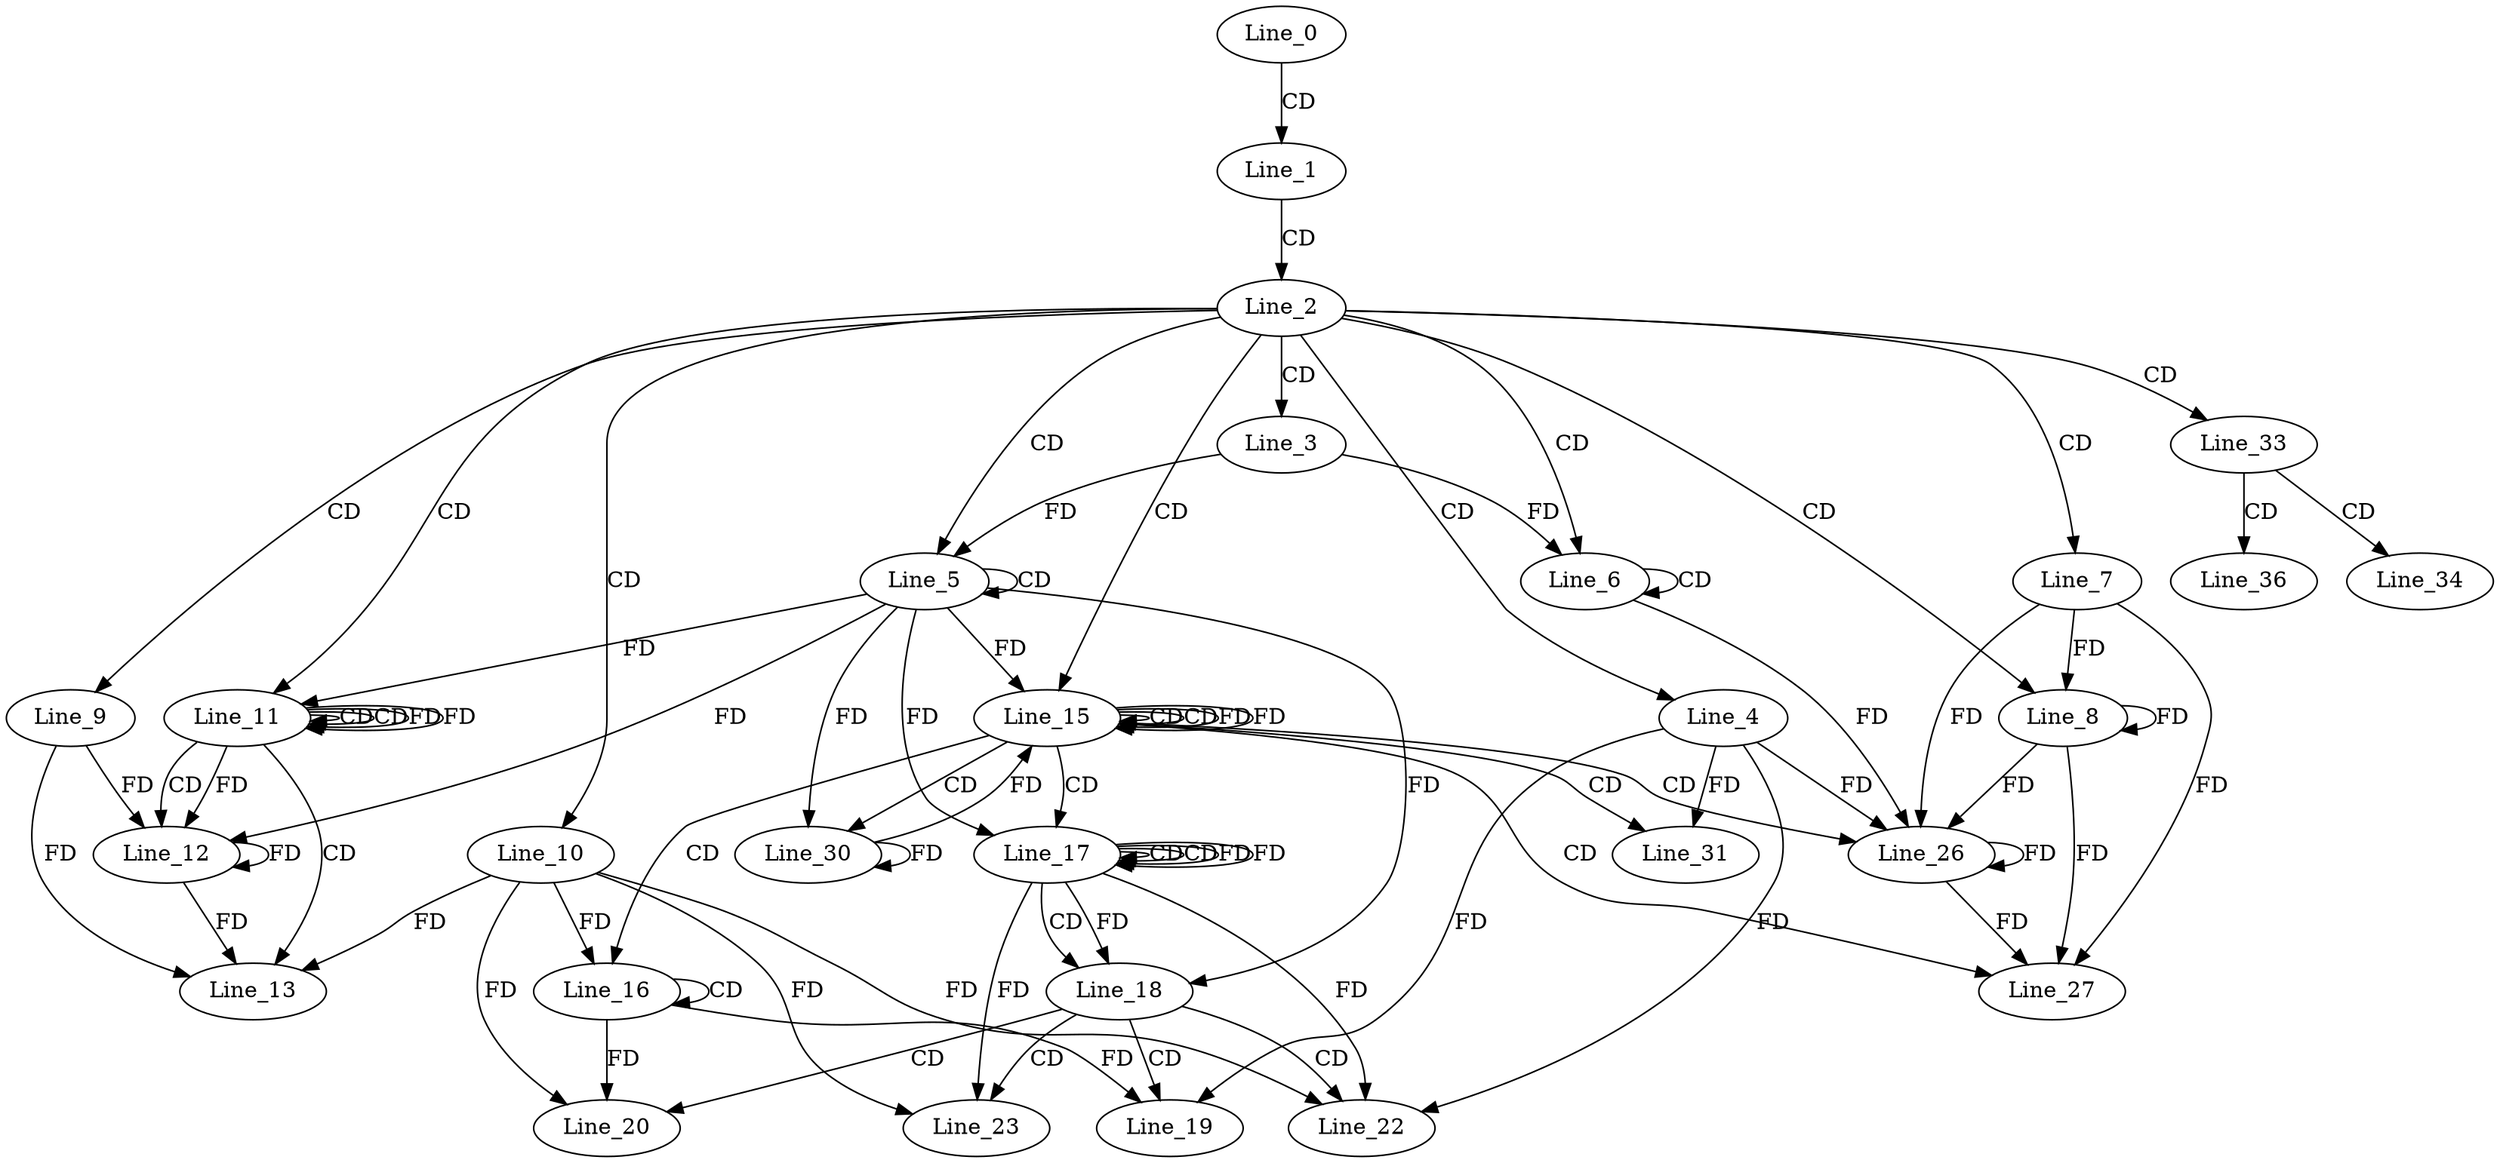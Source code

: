 digraph G {
  Line_0;
  Line_1;
  Line_2;
  Line_3;
  Line_4;
  Line_5;
  Line_5;
  Line_6;
  Line_6;
  Line_7;
  Line_8;
  Line_8;
  Line_9;
  Line_10;
  Line_11;
  Line_11;
  Line_11;
  Line_11;
  Line_12;
  Line_12;
  Line_13;
  Line_13;
  Line_15;
  Line_15;
  Line_15;
  Line_15;
  Line_16;
  Line_16;
  Line_17;
  Line_17;
  Line_17;
  Line_17;
  Line_18;
  Line_18;
  Line_19;
  Line_20;
  Line_22;
  Line_22;
  Line_23;
  Line_23;
  Line_26;
  Line_26;
  Line_27;
  Line_30;
  Line_31;
  Line_31;
  Line_33;
  Line_34;
  Line_36;
  Line_0 -> Line_1 [ label="CD" ];
  Line_1 -> Line_2 [ label="CD" ];
  Line_2 -> Line_3 [ label="CD" ];
  Line_2 -> Line_4 [ label="CD" ];
  Line_2 -> Line_5 [ label="CD" ];
  Line_5 -> Line_5 [ label="CD" ];
  Line_3 -> Line_5 [ label="FD" ];
  Line_2 -> Line_6 [ label="CD" ];
  Line_6 -> Line_6 [ label="CD" ];
  Line_3 -> Line_6 [ label="FD" ];
  Line_2 -> Line_7 [ label="CD" ];
  Line_2 -> Line_8 [ label="CD" ];
  Line_7 -> Line_8 [ label="FD" ];
  Line_8 -> Line_8 [ label="FD" ];
  Line_2 -> Line_9 [ label="CD" ];
  Line_2 -> Line_10 [ label="CD" ];
  Line_2 -> Line_11 [ label="CD" ];
  Line_11 -> Line_11 [ label="CD" ];
  Line_11 -> Line_11 [ label="CD" ];
  Line_5 -> Line_11 [ label="FD" ];
  Line_11 -> Line_11 [ label="FD" ];
  Line_11 -> Line_12 [ label="CD" ];
  Line_12 -> Line_12 [ label="FD" ];
  Line_9 -> Line_12 [ label="FD" ];
  Line_5 -> Line_12 [ label="FD" ];
  Line_11 -> Line_12 [ label="FD" ];
  Line_11 -> Line_13 [ label="CD" ];
  Line_10 -> Line_13 [ label="FD" ];
  Line_12 -> Line_13 [ label="FD" ];
  Line_9 -> Line_13 [ label="FD" ];
  Line_2 -> Line_15 [ label="CD" ];
  Line_15 -> Line_15 [ label="CD" ];
  Line_15 -> Line_15 [ label="CD" ];
  Line_5 -> Line_15 [ label="FD" ];
  Line_15 -> Line_15 [ label="FD" ];
  Line_15 -> Line_16 [ label="CD" ];
  Line_16 -> Line_16 [ label="CD" ];
  Line_10 -> Line_16 [ label="FD" ];
  Line_15 -> Line_17 [ label="CD" ];
  Line_17 -> Line_17 [ label="CD" ];
  Line_17 -> Line_17 [ label="CD" ];
  Line_5 -> Line_17 [ label="FD" ];
  Line_17 -> Line_17 [ label="FD" ];
  Line_17 -> Line_18 [ label="CD" ];
  Line_17 -> Line_18 [ label="FD" ];
  Line_5 -> Line_18 [ label="FD" ];
  Line_18 -> Line_19 [ label="CD" ];
  Line_4 -> Line_19 [ label="FD" ];
  Line_16 -> Line_19 [ label="FD" ];
  Line_18 -> Line_20 [ label="CD" ];
  Line_10 -> Line_20 [ label="FD" ];
  Line_16 -> Line_20 [ label="FD" ];
  Line_18 -> Line_22 [ label="CD" ];
  Line_4 -> Line_22 [ label="FD" ];
  Line_10 -> Line_22 [ label="FD" ];
  Line_17 -> Line_22 [ label="FD" ];
  Line_18 -> Line_23 [ label="CD" ];
  Line_10 -> Line_23 [ label="FD" ];
  Line_17 -> Line_23 [ label="FD" ];
  Line_15 -> Line_26 [ label="CD" ];
  Line_26 -> Line_26 [ label="FD" ];
  Line_7 -> Line_26 [ label="FD" ];
  Line_8 -> Line_26 [ label="FD" ];
  Line_4 -> Line_26 [ label="FD" ];
  Line_6 -> Line_26 [ label="FD" ];
  Line_15 -> Line_27 [ label="CD" ];
  Line_26 -> Line_27 [ label="FD" ];
  Line_7 -> Line_27 [ label="FD" ];
  Line_8 -> Line_27 [ label="FD" ];
  Line_15 -> Line_30 [ label="CD" ];
  Line_30 -> Line_30 [ label="FD" ];
  Line_5 -> Line_30 [ label="FD" ];
  Line_15 -> Line_31 [ label="CD" ];
  Line_4 -> Line_31 [ label="FD" ];
  Line_2 -> Line_33 [ label="CD" ];
  Line_33 -> Line_34 [ label="CD" ];
  Line_33 -> Line_36 [ label="CD" ];
  Line_11 -> Line_11 [ label="FD" ];
  Line_15 -> Line_15 [ label="FD" ];
  Line_30 -> Line_15 [ label="FD" ];
  Line_17 -> Line_17 [ label="FD" ];
}
